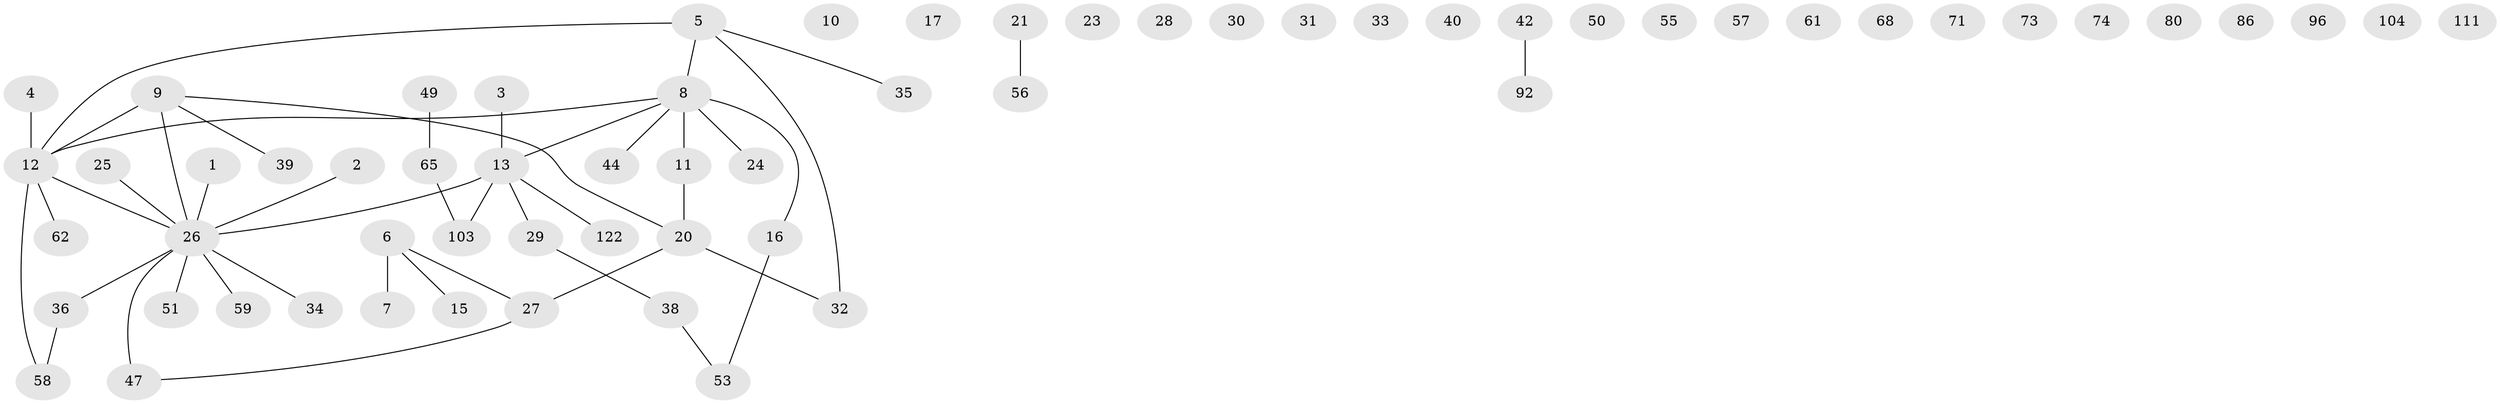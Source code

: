 // original degree distribution, {1: 0.3225806451612903, 3: 0.14516129032258066, 4: 0.08064516129032258, 2: 0.24193548387096775, 0: 0.1693548387096774, 7: 0.008064516129032258, 5: 0.024193548387096774, 6: 0.008064516129032258}
// Generated by graph-tools (version 1.1) at 2025/13/03/09/25 04:13:03]
// undirected, 62 vertices, 46 edges
graph export_dot {
graph [start="1"]
  node [color=gray90,style=filled];
  1;
  2 [super="+100+95"];
  3 [super="+14"];
  4 [super="+121"];
  5 [super="+52+87"];
  6 [super="+75"];
  7;
  8 [super="+63+110"];
  9 [super="+66"];
  10;
  11 [super="+83"];
  12 [super="+22+97+18+43+19"];
  13 [super="+77+81+45"];
  15 [super="+84"];
  16;
  17;
  20 [super="+46"];
  21 [super="+105"];
  23;
  24 [super="+91"];
  25;
  26 [super="+124+76+41"];
  27 [super="+67"];
  28;
  29 [super="+64+113"];
  30;
  31;
  32;
  33;
  34;
  35 [super="+70"];
  36 [super="+37"];
  38 [super="+69"];
  39 [super="+94"];
  40;
  42;
  44;
  47 [super="+48"];
  49 [super="+54"];
  50;
  51 [super="+117"];
  53 [super="+90"];
  55;
  56;
  57;
  58 [super="+82"];
  59;
  61;
  62;
  65 [super="+99"];
  68;
  71;
  73;
  74;
  80;
  86;
  92 [super="+93"];
  96;
  103 [super="+106"];
  104;
  111;
  122;
  1 -- 26;
  2 -- 26;
  3 -- 13;
  4 -- 12;
  5 -- 8;
  5 -- 35;
  5 -- 32;
  5 -- 12;
  6 -- 27;
  6 -- 15;
  6 -- 7;
  8 -- 16;
  8 -- 24;
  8 -- 11;
  8 -- 12;
  8 -- 44;
  8 -- 13;
  9 -- 39;
  9 -- 20;
  9 -- 26;
  9 -- 12 [weight=2];
  11 -- 20;
  12 -- 26;
  12 -- 62;
  12 -- 58;
  13 -- 122;
  13 -- 103;
  13 -- 29;
  13 -- 26 [weight=2];
  16 -- 53;
  20 -- 32;
  20 -- 27;
  21 -- 56;
  25 -- 26;
  26 -- 34;
  26 -- 51;
  26 -- 59;
  26 -- 47;
  26 -- 36;
  27 -- 47;
  29 -- 38;
  36 -- 58;
  38 -- 53;
  42 -- 92;
  49 -- 65;
  65 -- 103;
}
